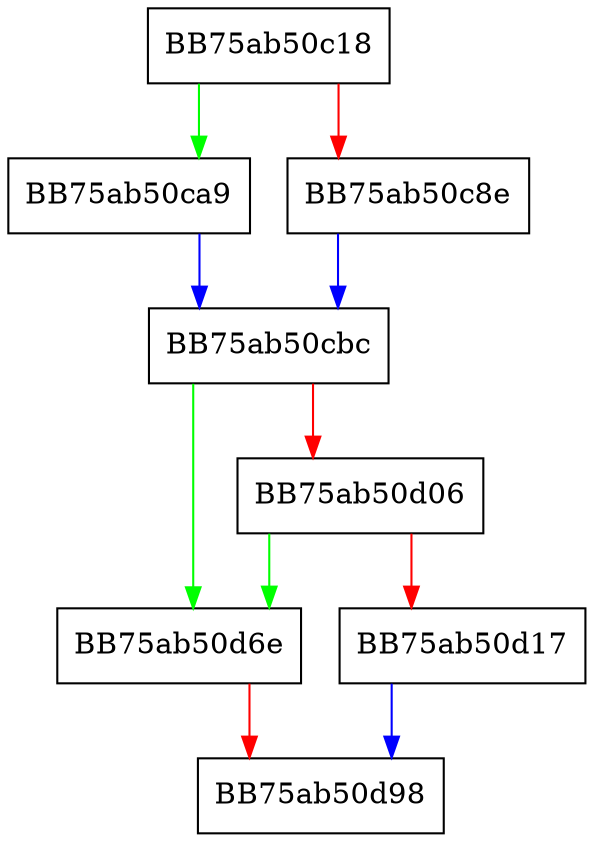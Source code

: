 digraph localtimeOffset {
  node [shape="box"];
  graph [splines=ortho];
  BB75ab50c18 -> BB75ab50ca9 [color="green"];
  BB75ab50c18 -> BB75ab50c8e [color="red"];
  BB75ab50c8e -> BB75ab50cbc [color="blue"];
  BB75ab50ca9 -> BB75ab50cbc [color="blue"];
  BB75ab50cbc -> BB75ab50d6e [color="green"];
  BB75ab50cbc -> BB75ab50d06 [color="red"];
  BB75ab50d06 -> BB75ab50d6e [color="green"];
  BB75ab50d06 -> BB75ab50d17 [color="red"];
  BB75ab50d17 -> BB75ab50d98 [color="blue"];
  BB75ab50d6e -> BB75ab50d98 [color="red"];
}